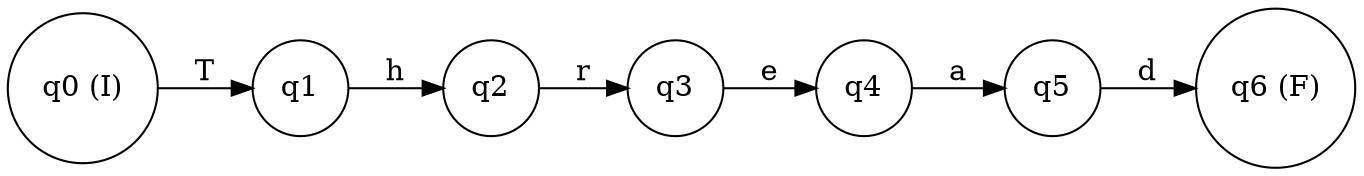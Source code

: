 digraph finite_state_machine {
rankdir=LR;
node [shape = circle];
q0 [label="q0 (I)"];
q1 [label="q1"];
q2 [label="q2"];
q3 [label="q3"];
q4 [label="q4"];
q5 [label="q5"];
q6 [label="q6 (F)"];
q0 -> q1 [label="T"];
q1 -> q2 [label="h"];
q2 -> q3 [label="r"];
q3 -> q4 [label="e"];
q4 -> q5 [label="a"];
q5 -> q6 [label="d"];
}